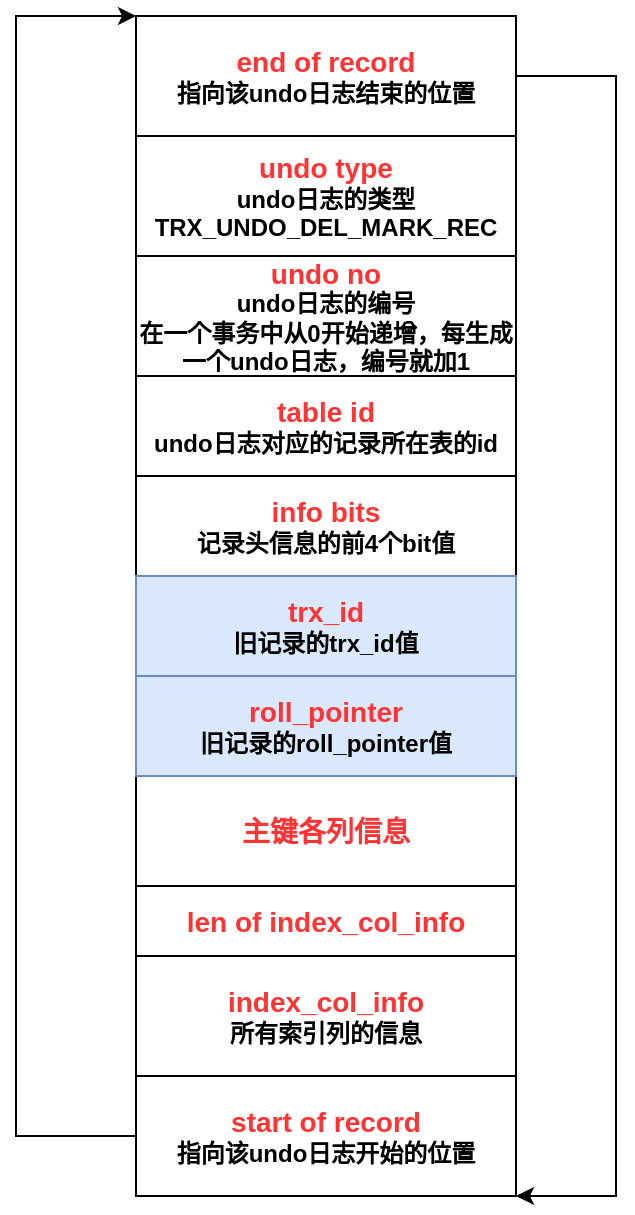 <mxfile version="15.2.7" type="device"><diagram id="kFsIZM5wlGCakRNIzXPz" name="第 1 页"><mxGraphModel dx="1422" dy="822" grid="1" gridSize="10" guides="1" tooltips="1" connect="1" arrows="1" fold="1" page="1" pageScale="1" pageWidth="827" pageHeight="1169" math="0" shadow="0"><root><mxCell id="0"/><mxCell id="1" parent="0"/><mxCell id="mQ0koJpGkD4w_bKeL5fS-1" style="edgeStyle=orthogonalEdgeStyle;rounded=0;orthogonalLoop=1;jettySize=auto;html=1;exitX=1;exitY=0.5;exitDx=0;exitDy=0;entryX=1;entryY=1;entryDx=0;entryDy=0;" edge="1" parent="1" source="mQ0koJpGkD4w_bKeL5fS-2" target="mQ0koJpGkD4w_bKeL5fS-4"><mxGeometry relative="1" as="geometry"><Array as="points"><mxPoint x="570" y="160"/><mxPoint x="570" y="720"/></Array></mxGeometry></mxCell><mxCell id="mQ0koJpGkD4w_bKeL5fS-2" value="&lt;b style=&quot;font-size: 14px&quot;&gt;&lt;font color=&quot;#ff3333&quot;&gt;end of record&lt;br&gt;&lt;/font&gt;&lt;/b&gt;&lt;b&gt;指向该undo日志结束的位置&lt;/b&gt;" style="rounded=0;whiteSpace=wrap;html=1;" vertex="1" parent="1"><mxGeometry x="330" y="130" width="190" height="60" as="geometry"/></mxCell><mxCell id="mQ0koJpGkD4w_bKeL5fS-3" style="edgeStyle=orthogonalEdgeStyle;rounded=0;orthogonalLoop=1;jettySize=auto;html=1;exitX=0;exitY=0.5;exitDx=0;exitDy=0;entryX=0;entryY=0;entryDx=0;entryDy=0;" edge="1" parent="1" source="mQ0koJpGkD4w_bKeL5fS-4" target="mQ0koJpGkD4w_bKeL5fS-2"><mxGeometry relative="1" as="geometry"><Array as="points"><mxPoint x="270" y="690"/><mxPoint x="270" y="130"/></Array></mxGeometry></mxCell><mxCell id="mQ0koJpGkD4w_bKeL5fS-4" value="&lt;b style=&quot;font-size: 14px&quot;&gt;&lt;font color=&quot;#ff3333&quot;&gt;start of record&lt;br&gt;&lt;/font&gt;&lt;/b&gt;&lt;b&gt;指向该undo日志开始的位置&lt;/b&gt;" style="rounded=0;whiteSpace=wrap;html=1;" vertex="1" parent="1"><mxGeometry x="330" y="660" width="190" height="60" as="geometry"/></mxCell><mxCell id="mQ0koJpGkD4w_bKeL5fS-5" value="&lt;b&gt;&lt;font color=&quot;#ff3333&quot;&gt;&lt;span style=&quot;font-size: 14px&quot;&gt;undo type&lt;br&gt;&lt;/span&gt;&lt;/font&gt;undo日志的类型&lt;br&gt;TRX_UNDO_DEL_MARK_REC&lt;br&gt;&lt;/b&gt;" style="rounded=0;whiteSpace=wrap;html=1;" vertex="1" parent="1"><mxGeometry x="330" y="190" width="190" height="60" as="geometry"/></mxCell><mxCell id="mQ0koJpGkD4w_bKeL5fS-6" value="&lt;b&gt;&lt;font color=&quot;#ff3333&quot;&gt;&lt;span style=&quot;font-size: 14px&quot;&gt;undo no&lt;br&gt;&lt;/span&gt;&lt;/font&gt;undo日志的编号&lt;br&gt;在一个事务中从0开始递增，每生成一个undo日志，编号就加1&lt;br&gt;&lt;/b&gt;" style="rounded=0;whiteSpace=wrap;html=1;" vertex="1" parent="1"><mxGeometry x="330" y="250" width="190" height="60" as="geometry"/></mxCell><mxCell id="mQ0koJpGkD4w_bKeL5fS-7" value="&lt;b&gt;&lt;font color=&quot;#ff3333&quot;&gt;&lt;span style=&quot;font-size: 14px&quot;&gt;table id&lt;br&gt;&lt;/span&gt;&lt;/font&gt;undo日志对应的记录所在表的id&lt;br&gt;&lt;/b&gt;" style="rounded=0;whiteSpace=wrap;html=1;" vertex="1" parent="1"><mxGeometry x="330" y="310" width="190" height="50" as="geometry"/></mxCell><mxCell id="mQ0koJpGkD4w_bKeL5fS-8" value="&lt;b&gt;&lt;font color=&quot;#ff3333&quot;&gt;&lt;span style=&quot;font-size: 14px&quot;&gt;主键各列信息&lt;/span&gt;&lt;/font&gt;&lt;br&gt;&lt;/b&gt;" style="rounded=0;whiteSpace=wrap;html=1;" vertex="1" parent="1"><mxGeometry x="330" y="510" width="190" height="55" as="geometry"/></mxCell><mxCell id="mQ0koJpGkD4w_bKeL5fS-9" value="&lt;b&gt;&lt;font color=&quot;#ff3333&quot;&gt;&lt;span style=&quot;font-size: 14px&quot;&gt;info bits&lt;br&gt;&lt;/span&gt;&lt;/font&gt;记录头信息的前4个bit值&lt;br&gt;&lt;/b&gt;" style="rounded=0;whiteSpace=wrap;html=1;" vertex="1" parent="1"><mxGeometry x="330" y="360" width="190" height="50" as="geometry"/></mxCell><mxCell id="mQ0koJpGkD4w_bKeL5fS-10" value="&lt;b&gt;&lt;font color=&quot;#ff3333&quot;&gt;&lt;span style=&quot;font-size: 14px&quot;&gt;trx_id&lt;br&gt;&lt;/span&gt;&lt;/font&gt;旧记录的trx_id值&lt;br&gt;&lt;/b&gt;" style="rounded=0;whiteSpace=wrap;html=1;fillColor=#dae8fc;strokeColor=#6c8ebf;" vertex="1" parent="1"><mxGeometry x="330" y="410" width="190" height="50" as="geometry"/></mxCell><mxCell id="mQ0koJpGkD4w_bKeL5fS-11" value="&lt;b&gt;&lt;font color=&quot;#ff3333&quot;&gt;&lt;span style=&quot;font-size: 14px&quot;&gt;roll_pointer&lt;br&gt;&lt;/span&gt;&lt;/font&gt;旧记录的roll_pointer值&lt;br&gt;&lt;/b&gt;" style="rounded=0;whiteSpace=wrap;html=1;fillColor=#dae8fc;strokeColor=#6c8ebf;" vertex="1" parent="1"><mxGeometry x="330" y="460" width="190" height="50" as="geometry"/></mxCell><mxCell id="mQ0koJpGkD4w_bKeL5fS-12" value="&lt;b&gt;&lt;font color=&quot;#ff3333&quot;&gt;&lt;span style=&quot;font-size: 14px&quot;&gt;len of index_col_info&lt;/span&gt;&lt;/font&gt;&lt;br&gt;&lt;/b&gt;" style="rounded=0;whiteSpace=wrap;html=1;" vertex="1" parent="1"><mxGeometry x="330" y="565" width="190" height="35" as="geometry"/></mxCell><mxCell id="mQ0koJpGkD4w_bKeL5fS-13" value="&lt;b&gt;&lt;font color=&quot;#ff3333&quot;&gt;&lt;span style=&quot;font-size: 14px&quot;&gt;index_col_info&lt;br&gt;&lt;/span&gt;&lt;/font&gt;所有索引列的信息&lt;br&gt;&lt;/b&gt;" style="rounded=0;whiteSpace=wrap;html=1;" vertex="1" parent="1"><mxGeometry x="330" y="600" width="190" height="60" as="geometry"/></mxCell></root></mxGraphModel></diagram></mxfile>